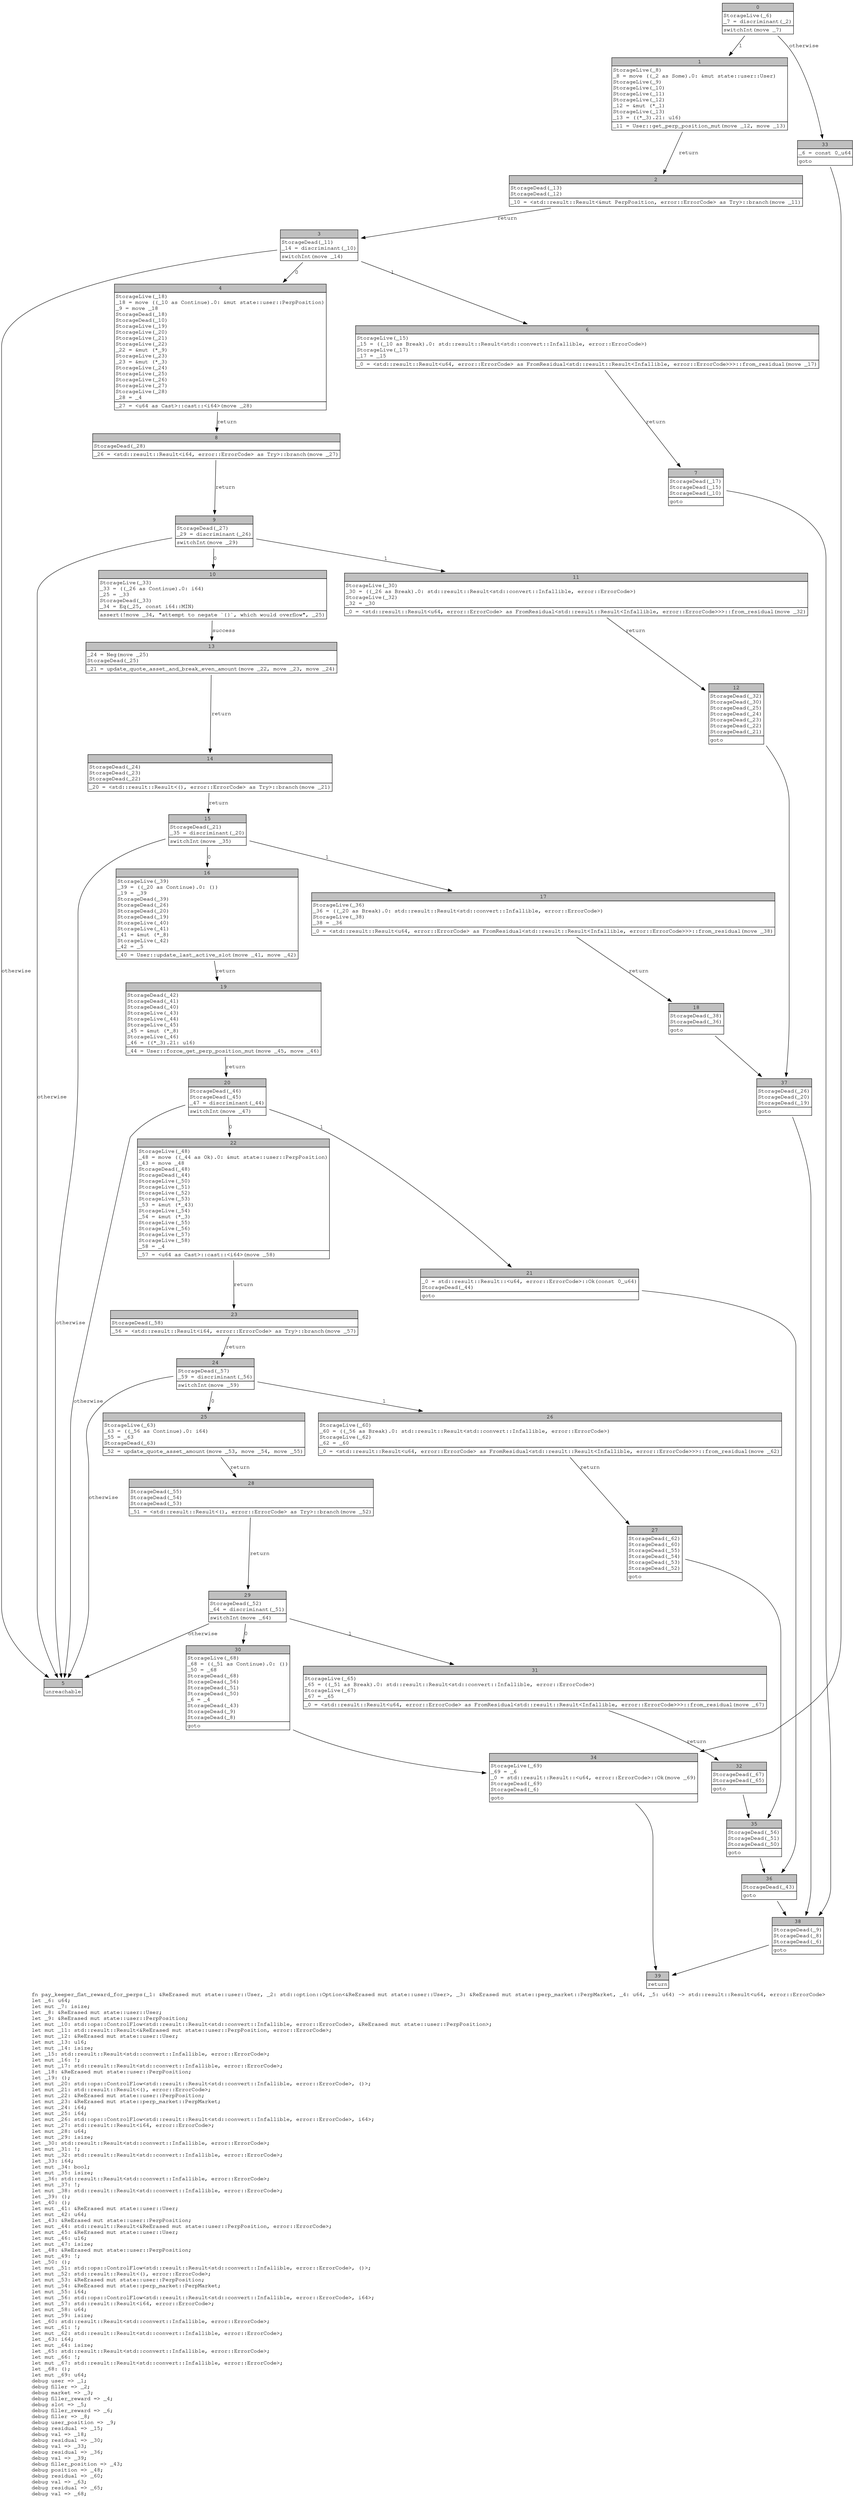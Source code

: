 digraph Mir_0_550 {
    graph [fontname="Courier, monospace"];
    node [fontname="Courier, monospace"];
    edge [fontname="Courier, monospace"];
    label=<fn pay_keeper_flat_reward_for_perps(_1: &amp;ReErased mut state::user::User, _2: std::option::Option&lt;&amp;ReErased mut state::user::User&gt;, _3: &amp;ReErased mut state::perp_market::PerpMarket, _4: u64, _5: u64) -&gt; std::result::Result&lt;u64, error::ErrorCode&gt;<br align="left"/>let _6: u64;<br align="left"/>let mut _7: isize;<br align="left"/>let _8: &amp;ReErased mut state::user::User;<br align="left"/>let _9: &amp;ReErased mut state::user::PerpPosition;<br align="left"/>let mut _10: std::ops::ControlFlow&lt;std::result::Result&lt;std::convert::Infallible, error::ErrorCode&gt;, &amp;ReErased mut state::user::PerpPosition&gt;;<br align="left"/>let mut _11: std::result::Result&lt;&amp;ReErased mut state::user::PerpPosition, error::ErrorCode&gt;;<br align="left"/>let mut _12: &amp;ReErased mut state::user::User;<br align="left"/>let mut _13: u16;<br align="left"/>let mut _14: isize;<br align="left"/>let _15: std::result::Result&lt;std::convert::Infallible, error::ErrorCode&gt;;<br align="left"/>let mut _16: !;<br align="left"/>let mut _17: std::result::Result&lt;std::convert::Infallible, error::ErrorCode&gt;;<br align="left"/>let _18: &amp;ReErased mut state::user::PerpPosition;<br align="left"/>let _19: ();<br align="left"/>let mut _20: std::ops::ControlFlow&lt;std::result::Result&lt;std::convert::Infallible, error::ErrorCode&gt;, ()&gt;;<br align="left"/>let mut _21: std::result::Result&lt;(), error::ErrorCode&gt;;<br align="left"/>let mut _22: &amp;ReErased mut state::user::PerpPosition;<br align="left"/>let mut _23: &amp;ReErased mut state::perp_market::PerpMarket;<br align="left"/>let mut _24: i64;<br align="left"/>let mut _25: i64;<br align="left"/>let mut _26: std::ops::ControlFlow&lt;std::result::Result&lt;std::convert::Infallible, error::ErrorCode&gt;, i64&gt;;<br align="left"/>let mut _27: std::result::Result&lt;i64, error::ErrorCode&gt;;<br align="left"/>let mut _28: u64;<br align="left"/>let mut _29: isize;<br align="left"/>let _30: std::result::Result&lt;std::convert::Infallible, error::ErrorCode&gt;;<br align="left"/>let mut _31: !;<br align="left"/>let mut _32: std::result::Result&lt;std::convert::Infallible, error::ErrorCode&gt;;<br align="left"/>let _33: i64;<br align="left"/>let mut _34: bool;<br align="left"/>let mut _35: isize;<br align="left"/>let _36: std::result::Result&lt;std::convert::Infallible, error::ErrorCode&gt;;<br align="left"/>let mut _37: !;<br align="left"/>let mut _38: std::result::Result&lt;std::convert::Infallible, error::ErrorCode&gt;;<br align="left"/>let _39: ();<br align="left"/>let _40: ();<br align="left"/>let mut _41: &amp;ReErased mut state::user::User;<br align="left"/>let mut _42: u64;<br align="left"/>let _43: &amp;ReErased mut state::user::PerpPosition;<br align="left"/>let mut _44: std::result::Result&lt;&amp;ReErased mut state::user::PerpPosition, error::ErrorCode&gt;;<br align="left"/>let mut _45: &amp;ReErased mut state::user::User;<br align="left"/>let mut _46: u16;<br align="left"/>let mut _47: isize;<br align="left"/>let _48: &amp;ReErased mut state::user::PerpPosition;<br align="left"/>let mut _49: !;<br align="left"/>let _50: ();<br align="left"/>let mut _51: std::ops::ControlFlow&lt;std::result::Result&lt;std::convert::Infallible, error::ErrorCode&gt;, ()&gt;;<br align="left"/>let mut _52: std::result::Result&lt;(), error::ErrorCode&gt;;<br align="left"/>let mut _53: &amp;ReErased mut state::user::PerpPosition;<br align="left"/>let mut _54: &amp;ReErased mut state::perp_market::PerpMarket;<br align="left"/>let mut _55: i64;<br align="left"/>let mut _56: std::ops::ControlFlow&lt;std::result::Result&lt;std::convert::Infallible, error::ErrorCode&gt;, i64&gt;;<br align="left"/>let mut _57: std::result::Result&lt;i64, error::ErrorCode&gt;;<br align="left"/>let mut _58: u64;<br align="left"/>let mut _59: isize;<br align="left"/>let _60: std::result::Result&lt;std::convert::Infallible, error::ErrorCode&gt;;<br align="left"/>let mut _61: !;<br align="left"/>let mut _62: std::result::Result&lt;std::convert::Infallible, error::ErrorCode&gt;;<br align="left"/>let _63: i64;<br align="left"/>let mut _64: isize;<br align="left"/>let _65: std::result::Result&lt;std::convert::Infallible, error::ErrorCode&gt;;<br align="left"/>let mut _66: !;<br align="left"/>let mut _67: std::result::Result&lt;std::convert::Infallible, error::ErrorCode&gt;;<br align="left"/>let _68: ();<br align="left"/>let mut _69: u64;<br align="left"/>debug user =&gt; _1;<br align="left"/>debug filler =&gt; _2;<br align="left"/>debug market =&gt; _3;<br align="left"/>debug filler_reward =&gt; _4;<br align="left"/>debug slot =&gt; _5;<br align="left"/>debug filler_reward =&gt; _6;<br align="left"/>debug filler =&gt; _8;<br align="left"/>debug user_position =&gt; _9;<br align="left"/>debug residual =&gt; _15;<br align="left"/>debug val =&gt; _18;<br align="left"/>debug residual =&gt; _30;<br align="left"/>debug val =&gt; _33;<br align="left"/>debug residual =&gt; _36;<br align="left"/>debug val =&gt; _39;<br align="left"/>debug filler_position =&gt; _43;<br align="left"/>debug position =&gt; _48;<br align="left"/>debug residual =&gt; _60;<br align="left"/>debug val =&gt; _63;<br align="left"/>debug residual =&gt; _65;<br align="left"/>debug val =&gt; _68;<br align="left"/>>;
    bb0__0_550 [shape="none", label=<<table border="0" cellborder="1" cellspacing="0"><tr><td bgcolor="gray" align="center" colspan="1">0</td></tr><tr><td align="left" balign="left">StorageLive(_6)<br/>_7 = discriminant(_2)<br/></td></tr><tr><td align="left">switchInt(move _7)</td></tr></table>>];
    bb1__0_550 [shape="none", label=<<table border="0" cellborder="1" cellspacing="0"><tr><td bgcolor="gray" align="center" colspan="1">1</td></tr><tr><td align="left" balign="left">StorageLive(_8)<br/>_8 = move ((_2 as Some).0: &amp;mut state::user::User)<br/>StorageLive(_9)<br/>StorageLive(_10)<br/>StorageLive(_11)<br/>StorageLive(_12)<br/>_12 = &amp;mut (*_1)<br/>StorageLive(_13)<br/>_13 = ((*_3).21: u16)<br/></td></tr><tr><td align="left">_11 = User::get_perp_position_mut(move _12, move _13)</td></tr></table>>];
    bb2__0_550 [shape="none", label=<<table border="0" cellborder="1" cellspacing="0"><tr><td bgcolor="gray" align="center" colspan="1">2</td></tr><tr><td align="left" balign="left">StorageDead(_13)<br/>StorageDead(_12)<br/></td></tr><tr><td align="left">_10 = &lt;std::result::Result&lt;&amp;mut PerpPosition, error::ErrorCode&gt; as Try&gt;::branch(move _11)</td></tr></table>>];
    bb3__0_550 [shape="none", label=<<table border="0" cellborder="1" cellspacing="0"><tr><td bgcolor="gray" align="center" colspan="1">3</td></tr><tr><td align="left" balign="left">StorageDead(_11)<br/>_14 = discriminant(_10)<br/></td></tr><tr><td align="left">switchInt(move _14)</td></tr></table>>];
    bb4__0_550 [shape="none", label=<<table border="0" cellborder="1" cellspacing="0"><tr><td bgcolor="gray" align="center" colspan="1">4</td></tr><tr><td align="left" balign="left">StorageLive(_18)<br/>_18 = move ((_10 as Continue).0: &amp;mut state::user::PerpPosition)<br/>_9 = move _18<br/>StorageDead(_18)<br/>StorageDead(_10)<br/>StorageLive(_19)<br/>StorageLive(_20)<br/>StorageLive(_21)<br/>StorageLive(_22)<br/>_22 = &amp;mut (*_9)<br/>StorageLive(_23)<br/>_23 = &amp;mut (*_3)<br/>StorageLive(_24)<br/>StorageLive(_25)<br/>StorageLive(_26)<br/>StorageLive(_27)<br/>StorageLive(_28)<br/>_28 = _4<br/></td></tr><tr><td align="left">_27 = &lt;u64 as Cast&gt;::cast::&lt;i64&gt;(move _28)</td></tr></table>>];
    bb5__0_550 [shape="none", label=<<table border="0" cellborder="1" cellspacing="0"><tr><td bgcolor="gray" align="center" colspan="1">5</td></tr><tr><td align="left">unreachable</td></tr></table>>];
    bb6__0_550 [shape="none", label=<<table border="0" cellborder="1" cellspacing="0"><tr><td bgcolor="gray" align="center" colspan="1">6</td></tr><tr><td align="left" balign="left">StorageLive(_15)<br/>_15 = ((_10 as Break).0: std::result::Result&lt;std::convert::Infallible, error::ErrorCode&gt;)<br/>StorageLive(_17)<br/>_17 = _15<br/></td></tr><tr><td align="left">_0 = &lt;std::result::Result&lt;u64, error::ErrorCode&gt; as FromResidual&lt;std::result::Result&lt;Infallible, error::ErrorCode&gt;&gt;&gt;::from_residual(move _17)</td></tr></table>>];
    bb7__0_550 [shape="none", label=<<table border="0" cellborder="1" cellspacing="0"><tr><td bgcolor="gray" align="center" colspan="1">7</td></tr><tr><td align="left" balign="left">StorageDead(_17)<br/>StorageDead(_15)<br/>StorageDead(_10)<br/></td></tr><tr><td align="left">goto</td></tr></table>>];
    bb8__0_550 [shape="none", label=<<table border="0" cellborder="1" cellspacing="0"><tr><td bgcolor="gray" align="center" colspan="1">8</td></tr><tr><td align="left" balign="left">StorageDead(_28)<br/></td></tr><tr><td align="left">_26 = &lt;std::result::Result&lt;i64, error::ErrorCode&gt; as Try&gt;::branch(move _27)</td></tr></table>>];
    bb9__0_550 [shape="none", label=<<table border="0" cellborder="1" cellspacing="0"><tr><td bgcolor="gray" align="center" colspan="1">9</td></tr><tr><td align="left" balign="left">StorageDead(_27)<br/>_29 = discriminant(_26)<br/></td></tr><tr><td align="left">switchInt(move _29)</td></tr></table>>];
    bb10__0_550 [shape="none", label=<<table border="0" cellborder="1" cellspacing="0"><tr><td bgcolor="gray" align="center" colspan="1">10</td></tr><tr><td align="left" balign="left">StorageLive(_33)<br/>_33 = ((_26 as Continue).0: i64)<br/>_25 = _33<br/>StorageDead(_33)<br/>_34 = Eq(_25, const i64::MIN)<br/></td></tr><tr><td align="left">assert(!move _34, &quot;attempt to negate `{}`, which would overflow&quot;, _25)</td></tr></table>>];
    bb11__0_550 [shape="none", label=<<table border="0" cellborder="1" cellspacing="0"><tr><td bgcolor="gray" align="center" colspan="1">11</td></tr><tr><td align="left" balign="left">StorageLive(_30)<br/>_30 = ((_26 as Break).0: std::result::Result&lt;std::convert::Infallible, error::ErrorCode&gt;)<br/>StorageLive(_32)<br/>_32 = _30<br/></td></tr><tr><td align="left">_0 = &lt;std::result::Result&lt;u64, error::ErrorCode&gt; as FromResidual&lt;std::result::Result&lt;Infallible, error::ErrorCode&gt;&gt;&gt;::from_residual(move _32)</td></tr></table>>];
    bb12__0_550 [shape="none", label=<<table border="0" cellborder="1" cellspacing="0"><tr><td bgcolor="gray" align="center" colspan="1">12</td></tr><tr><td align="left" balign="left">StorageDead(_32)<br/>StorageDead(_30)<br/>StorageDead(_25)<br/>StorageDead(_24)<br/>StorageDead(_23)<br/>StorageDead(_22)<br/>StorageDead(_21)<br/></td></tr><tr><td align="left">goto</td></tr></table>>];
    bb13__0_550 [shape="none", label=<<table border="0" cellborder="1" cellspacing="0"><tr><td bgcolor="gray" align="center" colspan="1">13</td></tr><tr><td align="left" balign="left">_24 = Neg(move _25)<br/>StorageDead(_25)<br/></td></tr><tr><td align="left">_21 = update_quote_asset_and_break_even_amount(move _22, move _23, move _24)</td></tr></table>>];
    bb14__0_550 [shape="none", label=<<table border="0" cellborder="1" cellspacing="0"><tr><td bgcolor="gray" align="center" colspan="1">14</td></tr><tr><td align="left" balign="left">StorageDead(_24)<br/>StorageDead(_23)<br/>StorageDead(_22)<br/></td></tr><tr><td align="left">_20 = &lt;std::result::Result&lt;(), error::ErrorCode&gt; as Try&gt;::branch(move _21)</td></tr></table>>];
    bb15__0_550 [shape="none", label=<<table border="0" cellborder="1" cellspacing="0"><tr><td bgcolor="gray" align="center" colspan="1">15</td></tr><tr><td align="left" balign="left">StorageDead(_21)<br/>_35 = discriminant(_20)<br/></td></tr><tr><td align="left">switchInt(move _35)</td></tr></table>>];
    bb16__0_550 [shape="none", label=<<table border="0" cellborder="1" cellspacing="0"><tr><td bgcolor="gray" align="center" colspan="1">16</td></tr><tr><td align="left" balign="left">StorageLive(_39)<br/>_39 = ((_20 as Continue).0: ())<br/>_19 = _39<br/>StorageDead(_39)<br/>StorageDead(_26)<br/>StorageDead(_20)<br/>StorageDead(_19)<br/>StorageLive(_40)<br/>StorageLive(_41)<br/>_41 = &amp;mut (*_8)<br/>StorageLive(_42)<br/>_42 = _5<br/></td></tr><tr><td align="left">_40 = User::update_last_active_slot(move _41, move _42)</td></tr></table>>];
    bb17__0_550 [shape="none", label=<<table border="0" cellborder="1" cellspacing="0"><tr><td bgcolor="gray" align="center" colspan="1">17</td></tr><tr><td align="left" balign="left">StorageLive(_36)<br/>_36 = ((_20 as Break).0: std::result::Result&lt;std::convert::Infallible, error::ErrorCode&gt;)<br/>StorageLive(_38)<br/>_38 = _36<br/></td></tr><tr><td align="left">_0 = &lt;std::result::Result&lt;u64, error::ErrorCode&gt; as FromResidual&lt;std::result::Result&lt;Infallible, error::ErrorCode&gt;&gt;&gt;::from_residual(move _38)</td></tr></table>>];
    bb18__0_550 [shape="none", label=<<table border="0" cellborder="1" cellspacing="0"><tr><td bgcolor="gray" align="center" colspan="1">18</td></tr><tr><td align="left" balign="left">StorageDead(_38)<br/>StorageDead(_36)<br/></td></tr><tr><td align="left">goto</td></tr></table>>];
    bb19__0_550 [shape="none", label=<<table border="0" cellborder="1" cellspacing="0"><tr><td bgcolor="gray" align="center" colspan="1">19</td></tr><tr><td align="left" balign="left">StorageDead(_42)<br/>StorageDead(_41)<br/>StorageDead(_40)<br/>StorageLive(_43)<br/>StorageLive(_44)<br/>StorageLive(_45)<br/>_45 = &amp;mut (*_8)<br/>StorageLive(_46)<br/>_46 = ((*_3).21: u16)<br/></td></tr><tr><td align="left">_44 = User::force_get_perp_position_mut(move _45, move _46)</td></tr></table>>];
    bb20__0_550 [shape="none", label=<<table border="0" cellborder="1" cellspacing="0"><tr><td bgcolor="gray" align="center" colspan="1">20</td></tr><tr><td align="left" balign="left">StorageDead(_46)<br/>StorageDead(_45)<br/>_47 = discriminant(_44)<br/></td></tr><tr><td align="left">switchInt(move _47)</td></tr></table>>];
    bb21__0_550 [shape="none", label=<<table border="0" cellborder="1" cellspacing="0"><tr><td bgcolor="gray" align="center" colspan="1">21</td></tr><tr><td align="left" balign="left">_0 = std::result::Result::&lt;u64, error::ErrorCode&gt;::Ok(const 0_u64)<br/>StorageDead(_44)<br/></td></tr><tr><td align="left">goto</td></tr></table>>];
    bb22__0_550 [shape="none", label=<<table border="0" cellborder="1" cellspacing="0"><tr><td bgcolor="gray" align="center" colspan="1">22</td></tr><tr><td align="left" balign="left">StorageLive(_48)<br/>_48 = move ((_44 as Ok).0: &amp;mut state::user::PerpPosition)<br/>_43 = move _48<br/>StorageDead(_48)<br/>StorageDead(_44)<br/>StorageLive(_50)<br/>StorageLive(_51)<br/>StorageLive(_52)<br/>StorageLive(_53)<br/>_53 = &amp;mut (*_43)<br/>StorageLive(_54)<br/>_54 = &amp;mut (*_3)<br/>StorageLive(_55)<br/>StorageLive(_56)<br/>StorageLive(_57)<br/>StorageLive(_58)<br/>_58 = _4<br/></td></tr><tr><td align="left">_57 = &lt;u64 as Cast&gt;::cast::&lt;i64&gt;(move _58)</td></tr></table>>];
    bb23__0_550 [shape="none", label=<<table border="0" cellborder="1" cellspacing="0"><tr><td bgcolor="gray" align="center" colspan="1">23</td></tr><tr><td align="left" balign="left">StorageDead(_58)<br/></td></tr><tr><td align="left">_56 = &lt;std::result::Result&lt;i64, error::ErrorCode&gt; as Try&gt;::branch(move _57)</td></tr></table>>];
    bb24__0_550 [shape="none", label=<<table border="0" cellborder="1" cellspacing="0"><tr><td bgcolor="gray" align="center" colspan="1">24</td></tr><tr><td align="left" balign="left">StorageDead(_57)<br/>_59 = discriminant(_56)<br/></td></tr><tr><td align="left">switchInt(move _59)</td></tr></table>>];
    bb25__0_550 [shape="none", label=<<table border="0" cellborder="1" cellspacing="0"><tr><td bgcolor="gray" align="center" colspan="1">25</td></tr><tr><td align="left" balign="left">StorageLive(_63)<br/>_63 = ((_56 as Continue).0: i64)<br/>_55 = _63<br/>StorageDead(_63)<br/></td></tr><tr><td align="left">_52 = update_quote_asset_amount(move _53, move _54, move _55)</td></tr></table>>];
    bb26__0_550 [shape="none", label=<<table border="0" cellborder="1" cellspacing="0"><tr><td bgcolor="gray" align="center" colspan="1">26</td></tr><tr><td align="left" balign="left">StorageLive(_60)<br/>_60 = ((_56 as Break).0: std::result::Result&lt;std::convert::Infallible, error::ErrorCode&gt;)<br/>StorageLive(_62)<br/>_62 = _60<br/></td></tr><tr><td align="left">_0 = &lt;std::result::Result&lt;u64, error::ErrorCode&gt; as FromResidual&lt;std::result::Result&lt;Infallible, error::ErrorCode&gt;&gt;&gt;::from_residual(move _62)</td></tr></table>>];
    bb27__0_550 [shape="none", label=<<table border="0" cellborder="1" cellspacing="0"><tr><td bgcolor="gray" align="center" colspan="1">27</td></tr><tr><td align="left" balign="left">StorageDead(_62)<br/>StorageDead(_60)<br/>StorageDead(_55)<br/>StorageDead(_54)<br/>StorageDead(_53)<br/>StorageDead(_52)<br/></td></tr><tr><td align="left">goto</td></tr></table>>];
    bb28__0_550 [shape="none", label=<<table border="0" cellborder="1" cellspacing="0"><tr><td bgcolor="gray" align="center" colspan="1">28</td></tr><tr><td align="left" balign="left">StorageDead(_55)<br/>StorageDead(_54)<br/>StorageDead(_53)<br/></td></tr><tr><td align="left">_51 = &lt;std::result::Result&lt;(), error::ErrorCode&gt; as Try&gt;::branch(move _52)</td></tr></table>>];
    bb29__0_550 [shape="none", label=<<table border="0" cellborder="1" cellspacing="0"><tr><td bgcolor="gray" align="center" colspan="1">29</td></tr><tr><td align="left" balign="left">StorageDead(_52)<br/>_64 = discriminant(_51)<br/></td></tr><tr><td align="left">switchInt(move _64)</td></tr></table>>];
    bb30__0_550 [shape="none", label=<<table border="0" cellborder="1" cellspacing="0"><tr><td bgcolor="gray" align="center" colspan="1">30</td></tr><tr><td align="left" balign="left">StorageLive(_68)<br/>_68 = ((_51 as Continue).0: ())<br/>_50 = _68<br/>StorageDead(_68)<br/>StorageDead(_56)<br/>StorageDead(_51)<br/>StorageDead(_50)<br/>_6 = _4<br/>StorageDead(_43)<br/>StorageDead(_9)<br/>StorageDead(_8)<br/></td></tr><tr><td align="left">goto</td></tr></table>>];
    bb31__0_550 [shape="none", label=<<table border="0" cellborder="1" cellspacing="0"><tr><td bgcolor="gray" align="center" colspan="1">31</td></tr><tr><td align="left" balign="left">StorageLive(_65)<br/>_65 = ((_51 as Break).0: std::result::Result&lt;std::convert::Infallible, error::ErrorCode&gt;)<br/>StorageLive(_67)<br/>_67 = _65<br/></td></tr><tr><td align="left">_0 = &lt;std::result::Result&lt;u64, error::ErrorCode&gt; as FromResidual&lt;std::result::Result&lt;Infallible, error::ErrorCode&gt;&gt;&gt;::from_residual(move _67)</td></tr></table>>];
    bb32__0_550 [shape="none", label=<<table border="0" cellborder="1" cellspacing="0"><tr><td bgcolor="gray" align="center" colspan="1">32</td></tr><tr><td align="left" balign="left">StorageDead(_67)<br/>StorageDead(_65)<br/></td></tr><tr><td align="left">goto</td></tr></table>>];
    bb33__0_550 [shape="none", label=<<table border="0" cellborder="1" cellspacing="0"><tr><td bgcolor="gray" align="center" colspan="1">33</td></tr><tr><td align="left" balign="left">_6 = const 0_u64<br/></td></tr><tr><td align="left">goto</td></tr></table>>];
    bb34__0_550 [shape="none", label=<<table border="0" cellborder="1" cellspacing="0"><tr><td bgcolor="gray" align="center" colspan="1">34</td></tr><tr><td align="left" balign="left">StorageLive(_69)<br/>_69 = _6<br/>_0 = std::result::Result::&lt;u64, error::ErrorCode&gt;::Ok(move _69)<br/>StorageDead(_69)<br/>StorageDead(_6)<br/></td></tr><tr><td align="left">goto</td></tr></table>>];
    bb35__0_550 [shape="none", label=<<table border="0" cellborder="1" cellspacing="0"><tr><td bgcolor="gray" align="center" colspan="1">35</td></tr><tr><td align="left" balign="left">StorageDead(_56)<br/>StorageDead(_51)<br/>StorageDead(_50)<br/></td></tr><tr><td align="left">goto</td></tr></table>>];
    bb36__0_550 [shape="none", label=<<table border="0" cellborder="1" cellspacing="0"><tr><td bgcolor="gray" align="center" colspan="1">36</td></tr><tr><td align="left" balign="left">StorageDead(_43)<br/></td></tr><tr><td align="left">goto</td></tr></table>>];
    bb37__0_550 [shape="none", label=<<table border="0" cellborder="1" cellspacing="0"><tr><td bgcolor="gray" align="center" colspan="1">37</td></tr><tr><td align="left" balign="left">StorageDead(_26)<br/>StorageDead(_20)<br/>StorageDead(_19)<br/></td></tr><tr><td align="left">goto</td></tr></table>>];
    bb38__0_550 [shape="none", label=<<table border="0" cellborder="1" cellspacing="0"><tr><td bgcolor="gray" align="center" colspan="1">38</td></tr><tr><td align="left" balign="left">StorageDead(_9)<br/>StorageDead(_8)<br/>StorageDead(_6)<br/></td></tr><tr><td align="left">goto</td></tr></table>>];
    bb39__0_550 [shape="none", label=<<table border="0" cellborder="1" cellspacing="0"><tr><td bgcolor="gray" align="center" colspan="1">39</td></tr><tr><td align="left">return</td></tr></table>>];
    bb0__0_550 -> bb1__0_550 [label="1"];
    bb0__0_550 -> bb33__0_550 [label="otherwise"];
    bb1__0_550 -> bb2__0_550 [label="return"];
    bb2__0_550 -> bb3__0_550 [label="return"];
    bb3__0_550 -> bb4__0_550 [label="0"];
    bb3__0_550 -> bb6__0_550 [label="1"];
    bb3__0_550 -> bb5__0_550 [label="otherwise"];
    bb4__0_550 -> bb8__0_550 [label="return"];
    bb6__0_550 -> bb7__0_550 [label="return"];
    bb7__0_550 -> bb38__0_550 [label=""];
    bb8__0_550 -> bb9__0_550 [label="return"];
    bb9__0_550 -> bb10__0_550 [label="0"];
    bb9__0_550 -> bb11__0_550 [label="1"];
    bb9__0_550 -> bb5__0_550 [label="otherwise"];
    bb10__0_550 -> bb13__0_550 [label="success"];
    bb11__0_550 -> bb12__0_550 [label="return"];
    bb12__0_550 -> bb37__0_550 [label=""];
    bb13__0_550 -> bb14__0_550 [label="return"];
    bb14__0_550 -> bb15__0_550 [label="return"];
    bb15__0_550 -> bb16__0_550 [label="0"];
    bb15__0_550 -> bb17__0_550 [label="1"];
    bb15__0_550 -> bb5__0_550 [label="otherwise"];
    bb16__0_550 -> bb19__0_550 [label="return"];
    bb17__0_550 -> bb18__0_550 [label="return"];
    bb18__0_550 -> bb37__0_550 [label=""];
    bb19__0_550 -> bb20__0_550 [label="return"];
    bb20__0_550 -> bb22__0_550 [label="0"];
    bb20__0_550 -> bb21__0_550 [label="1"];
    bb20__0_550 -> bb5__0_550 [label="otherwise"];
    bb21__0_550 -> bb36__0_550 [label=""];
    bb22__0_550 -> bb23__0_550 [label="return"];
    bb23__0_550 -> bb24__0_550 [label="return"];
    bb24__0_550 -> bb25__0_550 [label="0"];
    bb24__0_550 -> bb26__0_550 [label="1"];
    bb24__0_550 -> bb5__0_550 [label="otherwise"];
    bb25__0_550 -> bb28__0_550 [label="return"];
    bb26__0_550 -> bb27__0_550 [label="return"];
    bb27__0_550 -> bb35__0_550 [label=""];
    bb28__0_550 -> bb29__0_550 [label="return"];
    bb29__0_550 -> bb30__0_550 [label="0"];
    bb29__0_550 -> bb31__0_550 [label="1"];
    bb29__0_550 -> bb5__0_550 [label="otherwise"];
    bb30__0_550 -> bb34__0_550 [label=""];
    bb31__0_550 -> bb32__0_550 [label="return"];
    bb32__0_550 -> bb35__0_550 [label=""];
    bb33__0_550 -> bb34__0_550 [label=""];
    bb34__0_550 -> bb39__0_550 [label=""];
    bb35__0_550 -> bb36__0_550 [label=""];
    bb36__0_550 -> bb38__0_550 [label=""];
    bb37__0_550 -> bb38__0_550 [label=""];
    bb38__0_550 -> bb39__0_550 [label=""];
}
